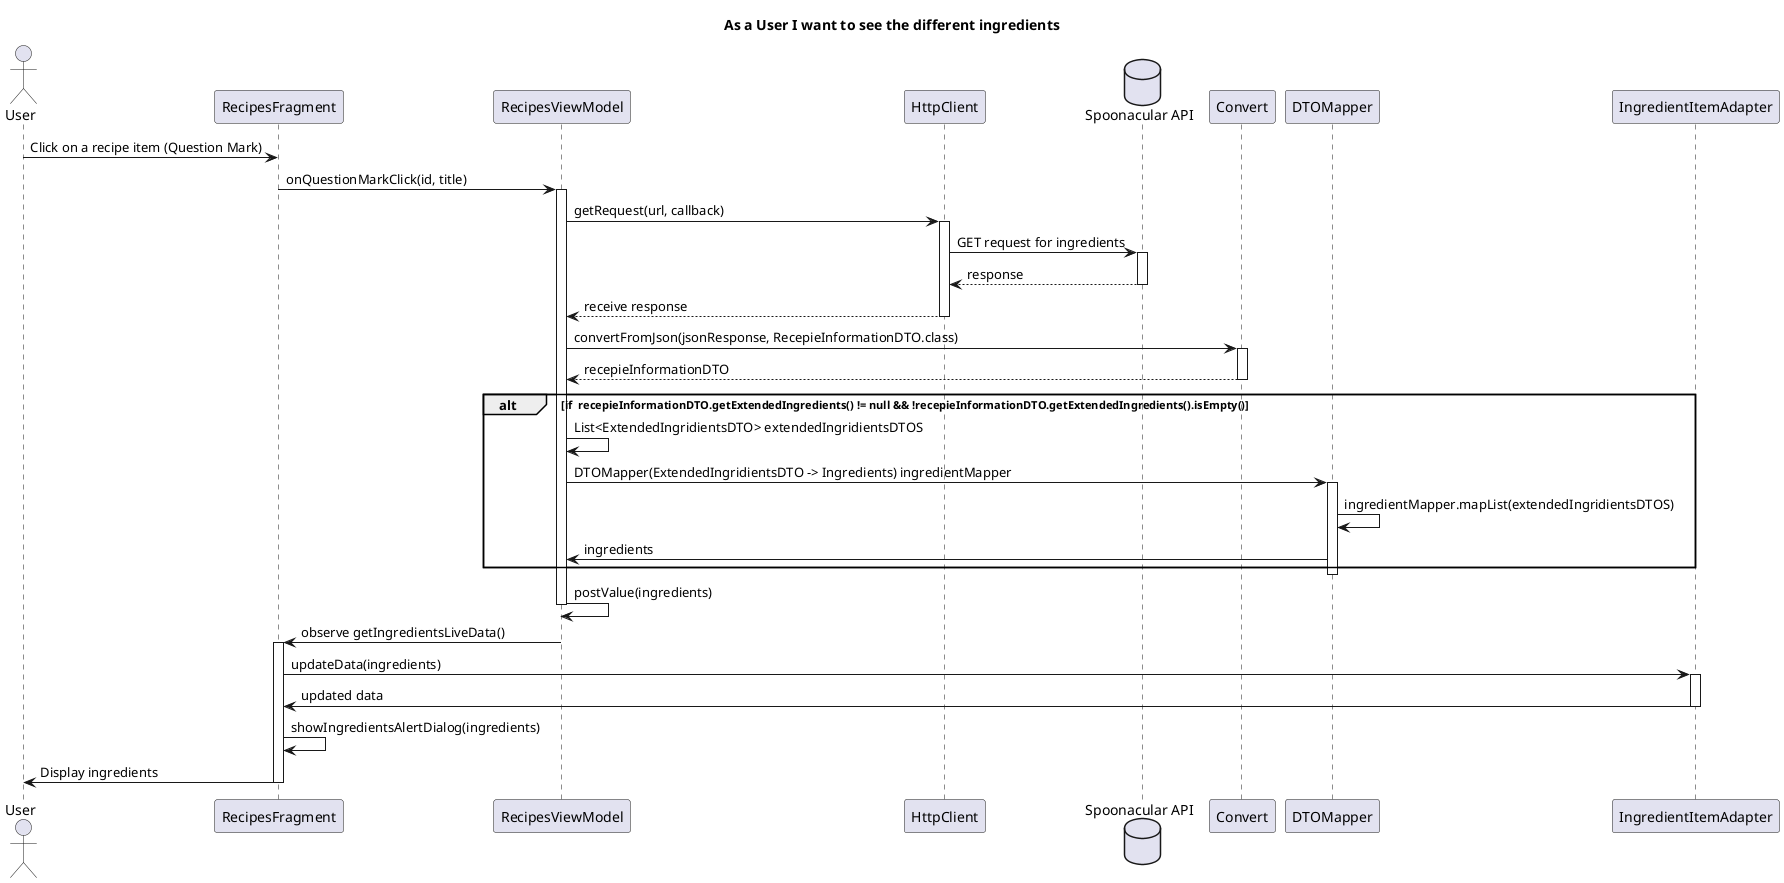 @startuml
title As a User I want to see the different ingredients

actor User as User
participant "RecipesFragment" as GalleryFragment
participant "RecipesViewModel" as GalleryViewModel
participant "HttpClient" as HttpClient
database "Spoonacular API" as Server
participant "Convert" as Convert
participant "DTOMapper" as DTOMapper
participant "IngredientItemAdapter" as IngredientItemAdapter

User -> GalleryFragment: Click on a recipe item (Question Mark)
GalleryFragment -> GalleryViewModel: onQuestionMarkClick(id, title)
activate GalleryViewModel
GalleryViewModel -> HttpClient: getRequest(url, callback)
activate HttpClient
HttpClient -> Server: GET request for ingredients
activate Server
Server --> HttpClient: response
deactivate Server
HttpClient --> GalleryViewModel: receive response
deactivate HttpClient
GalleryViewModel -> Convert: convertFromJson(jsonResponse, RecepieInformationDTO.class)
activate Convert
Convert --> GalleryViewModel: recepieInformationDTO
deactivate Convert
alt if  recepieInformationDTO.getExtendedIngredients() != null && !recepieInformationDTO.getExtendedIngredients().isEmpty()
GalleryViewModel->GalleryViewModel:  List<ExtendedIngridientsDTO> extendedIngridientsDTOS
GalleryViewModel -> DTOMapper: DTOMapper(ExtendedIngridientsDTO -> Ingredients) ingredientMapper
activate DTOMapper
DTOMapper -> DTOMapper:  ingredientMapper.mapList(extendedIngridientsDTOS)
DTOMapper -> GalleryViewModel: ingredients
end
deactivate DTOMapper
GalleryViewModel -> GalleryViewModel: postValue(ingredients)
deactivate GalleryViewModel
GalleryViewModel -> GalleryFragment: observe getIngredientsLiveData()
activate GalleryFragment
GalleryFragment -> IngredientItemAdapter: updateData(ingredients)
activate IngredientItemAdapter
IngredientItemAdapter -> GalleryFragment: updated data
deactivate IngredientItemAdapter
GalleryFragment -> GalleryFragment: showIngredientsAlertDialog(ingredients)
GalleryFragment -> User: Display ingredients
deactivate GalleryFragment
@enduml
